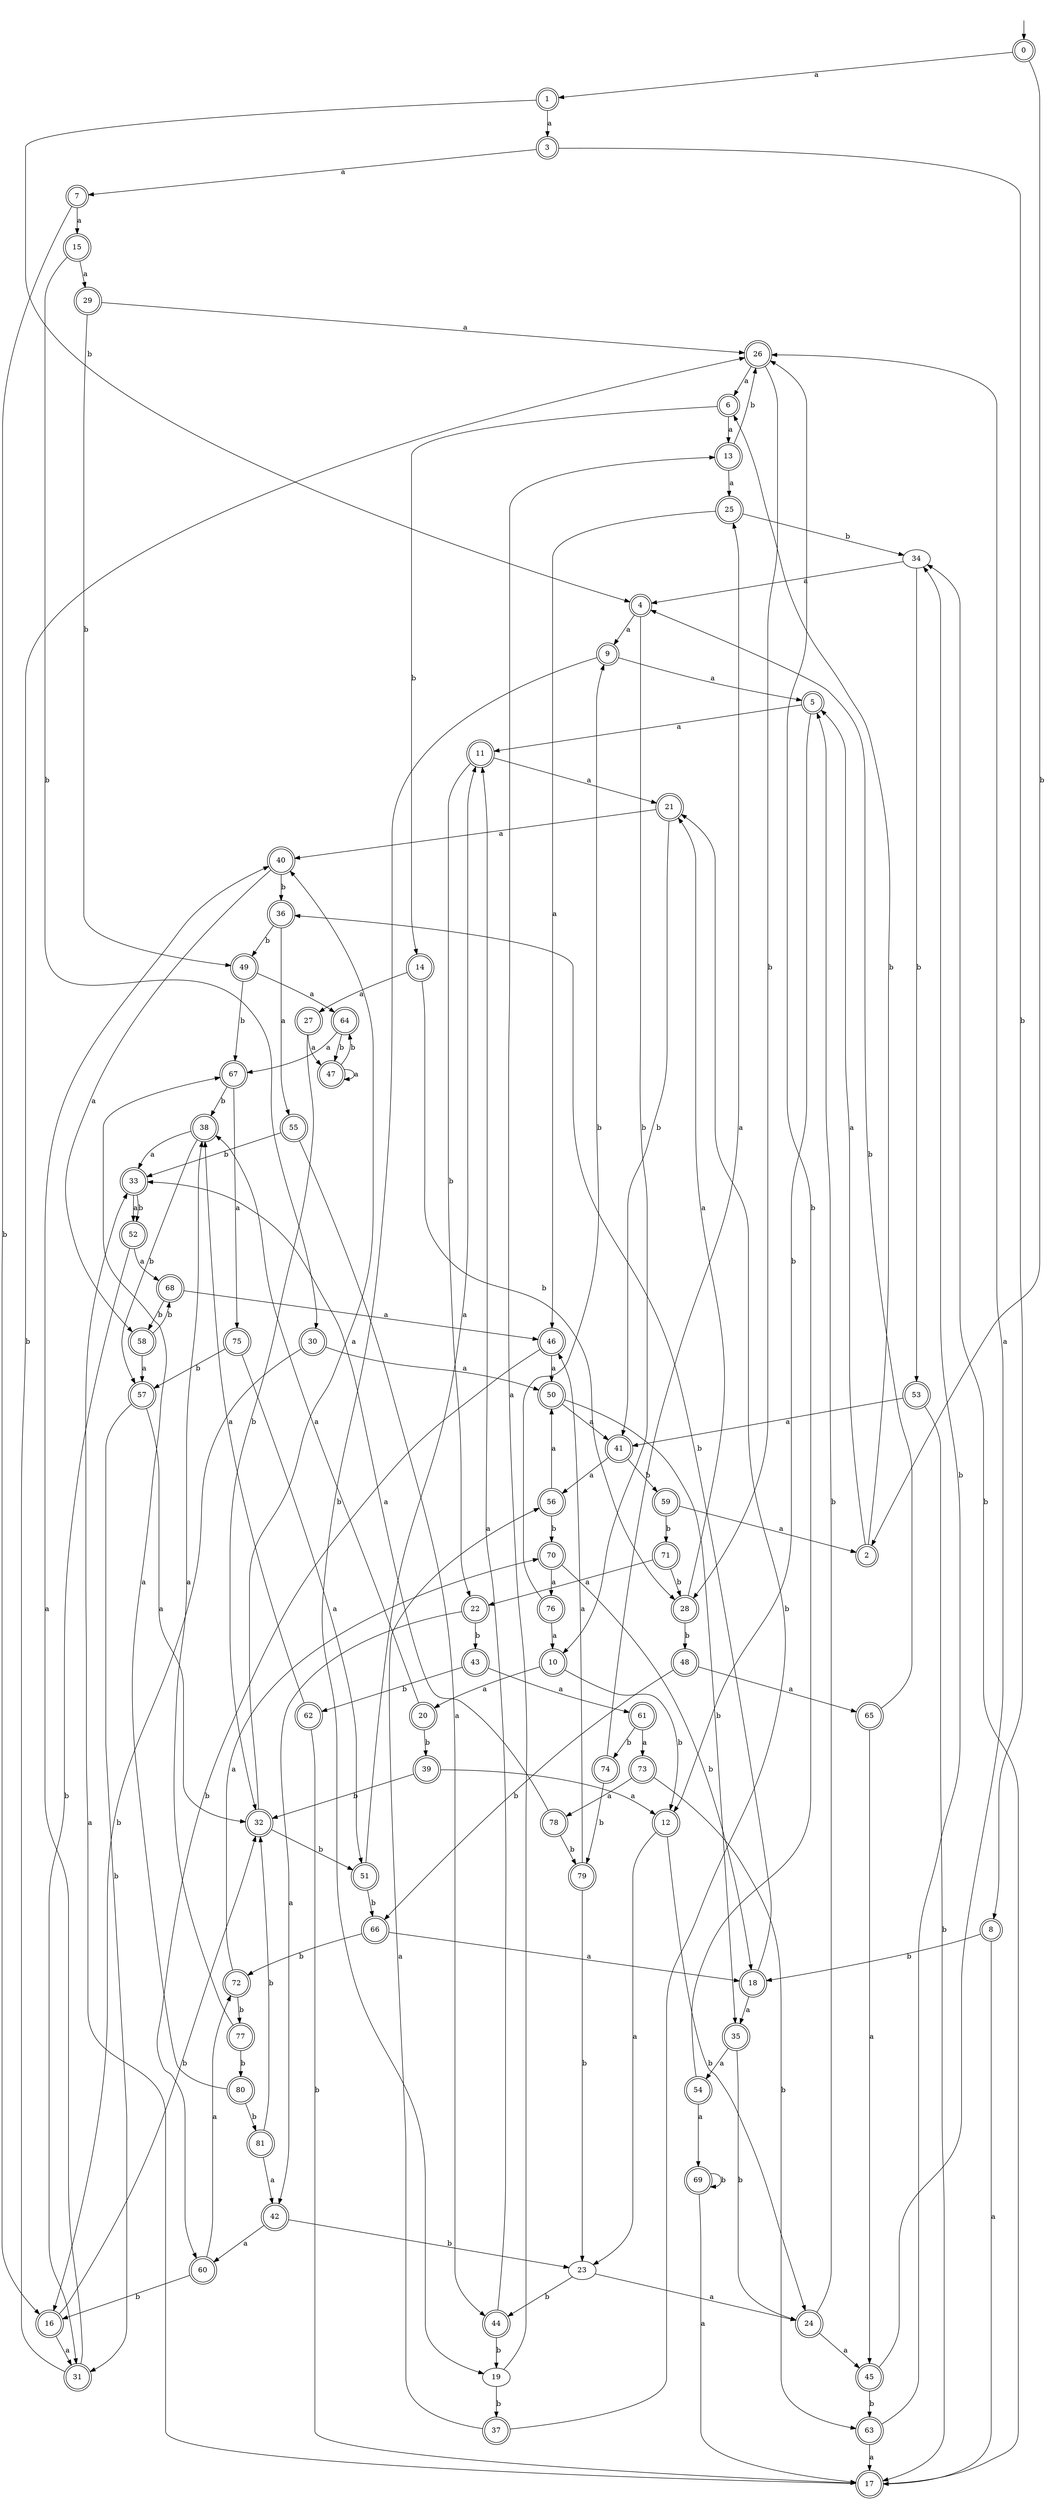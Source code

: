 digraph RandomDFA {
  __start0 [label="", shape=none];
  __start0 -> 0 [label=""];
  0 [shape=circle] [shape=doublecircle]
  0 -> 1 [label="a"]
  0 -> 2 [label="b"]
  1 [shape=doublecircle]
  1 -> 3 [label="a"]
  1 -> 4 [label="b"]
  2 [shape=doublecircle]
  2 -> 5 [label="a"]
  2 -> 6 [label="b"]
  3 [shape=doublecircle]
  3 -> 7 [label="a"]
  3 -> 8 [label="b"]
  4 [shape=doublecircle]
  4 -> 9 [label="a"]
  4 -> 10 [label="b"]
  5 [shape=doublecircle]
  5 -> 11 [label="a"]
  5 -> 12 [label="b"]
  6 [shape=doublecircle]
  6 -> 13 [label="a"]
  6 -> 14 [label="b"]
  7 [shape=doublecircle]
  7 -> 15 [label="a"]
  7 -> 16 [label="b"]
  8 [shape=doublecircle]
  8 -> 17 [label="a"]
  8 -> 18 [label="b"]
  9 [shape=doublecircle]
  9 -> 5 [label="a"]
  9 -> 19 [label="b"]
  10 [shape=doublecircle]
  10 -> 20 [label="a"]
  10 -> 12 [label="b"]
  11 [shape=doublecircle]
  11 -> 21 [label="a"]
  11 -> 22 [label="b"]
  12 [shape=doublecircle]
  12 -> 23 [label="a"]
  12 -> 24 [label="b"]
  13 [shape=doublecircle]
  13 -> 25 [label="a"]
  13 -> 26 [label="b"]
  14 [shape=doublecircle]
  14 -> 27 [label="a"]
  14 -> 28 [label="b"]
  15 [shape=doublecircle]
  15 -> 29 [label="a"]
  15 -> 30 [label="b"]
  16 [shape=doublecircle]
  16 -> 31 [label="a"]
  16 -> 32 [label="b"]
  17 [shape=doublecircle]
  17 -> 33 [label="a"]
  17 -> 34 [label="b"]
  18 [shape=doublecircle]
  18 -> 35 [label="a"]
  18 -> 36 [label="b"]
  19
  19 -> 13 [label="a"]
  19 -> 37 [label="b"]
  20 [shape=doublecircle]
  20 -> 38 [label="a"]
  20 -> 39 [label="b"]
  21 [shape=doublecircle]
  21 -> 40 [label="a"]
  21 -> 41 [label="b"]
  22 [shape=doublecircle]
  22 -> 42 [label="a"]
  22 -> 43 [label="b"]
  23
  23 -> 24 [label="a"]
  23 -> 44 [label="b"]
  24 [shape=doublecircle]
  24 -> 45 [label="a"]
  24 -> 5 [label="b"]
  25 [shape=doublecircle]
  25 -> 46 [label="a"]
  25 -> 34 [label="b"]
  26 [shape=doublecircle]
  26 -> 6 [label="a"]
  26 -> 28 [label="b"]
  27 [shape=doublecircle]
  27 -> 47 [label="a"]
  27 -> 32 [label="b"]
  28 [shape=doublecircle]
  28 -> 21 [label="a"]
  28 -> 48 [label="b"]
  29 [shape=doublecircle]
  29 -> 26 [label="a"]
  29 -> 49 [label="b"]
  30 [shape=doublecircle]
  30 -> 50 [label="a"]
  30 -> 16 [label="b"]
  31 [shape=doublecircle]
  31 -> 40 [label="a"]
  31 -> 26 [label="b"]
  32 [shape=doublecircle]
  32 -> 40 [label="a"]
  32 -> 51 [label="b"]
  33 [shape=doublecircle]
  33 -> 52 [label="a"]
  33 -> 52 [label="b"]
  34
  34 -> 4 [label="a"]
  34 -> 53 [label="b"]
  35 [shape=doublecircle]
  35 -> 54 [label="a"]
  35 -> 24 [label="b"]
  36 [shape=doublecircle]
  36 -> 55 [label="a"]
  36 -> 49 [label="b"]
  37 [shape=doublecircle]
  37 -> 56 [label="a"]
  37 -> 21 [label="b"]
  38 [shape=doublecircle]
  38 -> 33 [label="a"]
  38 -> 57 [label="b"]
  39 [shape=doublecircle]
  39 -> 12 [label="a"]
  39 -> 32 [label="b"]
  40 [shape=doublecircle]
  40 -> 58 [label="a"]
  40 -> 36 [label="b"]
  41 [shape=doublecircle]
  41 -> 56 [label="a"]
  41 -> 59 [label="b"]
  42 [shape=doublecircle]
  42 -> 60 [label="a"]
  42 -> 23 [label="b"]
  43 [shape=doublecircle]
  43 -> 61 [label="a"]
  43 -> 62 [label="b"]
  44 [shape=doublecircle]
  44 -> 11 [label="a"]
  44 -> 19 [label="b"]
  45 [shape=doublecircle]
  45 -> 26 [label="a"]
  45 -> 63 [label="b"]
  46 [shape=doublecircle]
  46 -> 50 [label="a"]
  46 -> 60 [label="b"]
  47 [shape=doublecircle]
  47 -> 47 [label="a"]
  47 -> 64 [label="b"]
  48 [shape=doublecircle]
  48 -> 65 [label="a"]
  48 -> 66 [label="b"]
  49 [shape=doublecircle]
  49 -> 64 [label="a"]
  49 -> 67 [label="b"]
  50 [shape=doublecircle]
  50 -> 41 [label="a"]
  50 -> 35 [label="b"]
  51 [shape=doublecircle]
  51 -> 11 [label="a"]
  51 -> 66 [label="b"]
  52 [shape=doublecircle]
  52 -> 68 [label="a"]
  52 -> 31 [label="b"]
  53 [shape=doublecircle]
  53 -> 41 [label="a"]
  53 -> 17 [label="b"]
  54 [shape=doublecircle]
  54 -> 69 [label="a"]
  54 -> 26 [label="b"]
  55 [shape=doublecircle]
  55 -> 44 [label="a"]
  55 -> 33 [label="b"]
  56 [shape=doublecircle]
  56 -> 50 [label="a"]
  56 -> 70 [label="b"]
  57 [shape=doublecircle]
  57 -> 32 [label="a"]
  57 -> 31 [label="b"]
  58 [shape=doublecircle]
  58 -> 57 [label="a"]
  58 -> 68 [label="b"]
  59 [shape=doublecircle]
  59 -> 2 [label="a"]
  59 -> 71 [label="b"]
  60 [shape=doublecircle]
  60 -> 72 [label="a"]
  60 -> 16 [label="b"]
  61 [shape=doublecircle]
  61 -> 73 [label="a"]
  61 -> 74 [label="b"]
  62 [shape=doublecircle]
  62 -> 38 [label="a"]
  62 -> 17 [label="b"]
  63 [shape=doublecircle]
  63 -> 17 [label="a"]
  63 -> 34 [label="b"]
  64 [shape=doublecircle]
  64 -> 67 [label="a"]
  64 -> 47 [label="b"]
  65 [shape=doublecircle]
  65 -> 45 [label="a"]
  65 -> 4 [label="b"]
  66 [shape=doublecircle]
  66 -> 18 [label="a"]
  66 -> 72 [label="b"]
  67 [shape=doublecircle]
  67 -> 75 [label="a"]
  67 -> 38 [label="b"]
  68 [shape=doublecircle]
  68 -> 46 [label="a"]
  68 -> 58 [label="b"]
  69 [shape=doublecircle]
  69 -> 17 [label="a"]
  69 -> 69 [label="b"]
  70 [shape=doublecircle]
  70 -> 76 [label="a"]
  70 -> 18 [label="b"]
  71 [shape=doublecircle]
  71 -> 22 [label="a"]
  71 -> 28 [label="b"]
  72 [shape=doublecircle]
  72 -> 70 [label="a"]
  72 -> 77 [label="b"]
  73 [shape=doublecircle]
  73 -> 78 [label="a"]
  73 -> 63 [label="b"]
  74 [shape=doublecircle]
  74 -> 25 [label="a"]
  74 -> 79 [label="b"]
  75 [shape=doublecircle]
  75 -> 51 [label="a"]
  75 -> 57 [label="b"]
  76 [shape=doublecircle]
  76 -> 10 [label="a"]
  76 -> 9 [label="b"]
  77 [shape=doublecircle]
  77 -> 38 [label="a"]
  77 -> 80 [label="b"]
  78 [shape=doublecircle]
  78 -> 33 [label="a"]
  78 -> 79 [label="b"]
  79 [shape=doublecircle]
  79 -> 46 [label="a"]
  79 -> 23 [label="b"]
  80 [shape=doublecircle]
  80 -> 67 [label="a"]
  80 -> 81 [label="b"]
  81 [shape=doublecircle]
  81 -> 42 [label="a"]
  81 -> 32 [label="b"]
}
